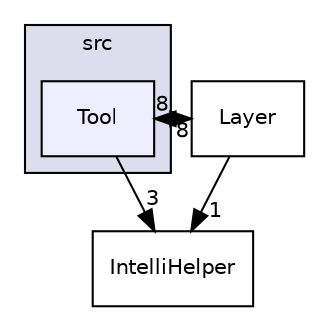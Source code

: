 digraph "intelliphoto/src/Tool" {
  compound=true
  node [ fontsize="10", fontname="Helvetica"];
  edge [ labelfontsize="10", labelfontname="Helvetica"];
  subgraph clusterdir_83a4347d11f2ba6343d546ab133722d2 {
    graph [ bgcolor="#ddddee", pencolor="black", label="src" fontname="Helvetica", fontsize="10", URL="dir_83a4347d11f2ba6343d546ab133722d2.html"]
  dir_941490de56ac122cf77df9922cbcc750 [shape=box, label="Tool", style="filled", fillcolor="#eeeeff", pencolor="black", URL="dir_941490de56ac122cf77df9922cbcc750.html"];
  }
  dir_e6d96184223881d115efa44ca0dfa844 [shape=box label="Layer" URL="dir_e6d96184223881d115efa44ca0dfa844.html"];
  dir_f50aa5156fe016a259583c412dbf440c [shape=box label="IntelliHelper" URL="dir_f50aa5156fe016a259583c412dbf440c.html"];
  dir_e6d96184223881d115efa44ca0dfa844->dir_f50aa5156fe016a259583c412dbf440c [headlabel="1", labeldistance=1.5 headhref="dir_000006_000004.html"];
  dir_e6d96184223881d115efa44ca0dfa844->dir_941490de56ac122cf77df9922cbcc750 [headlabel="8", labeldistance=1.5 headhref="dir_000006_000005.html"];
  dir_941490de56ac122cf77df9922cbcc750->dir_e6d96184223881d115efa44ca0dfa844 [headlabel="8", labeldistance=1.5 headhref="dir_000005_000006.html"];
  dir_941490de56ac122cf77df9922cbcc750->dir_f50aa5156fe016a259583c412dbf440c [headlabel="3", labeldistance=1.5 headhref="dir_000005_000004.html"];
}
